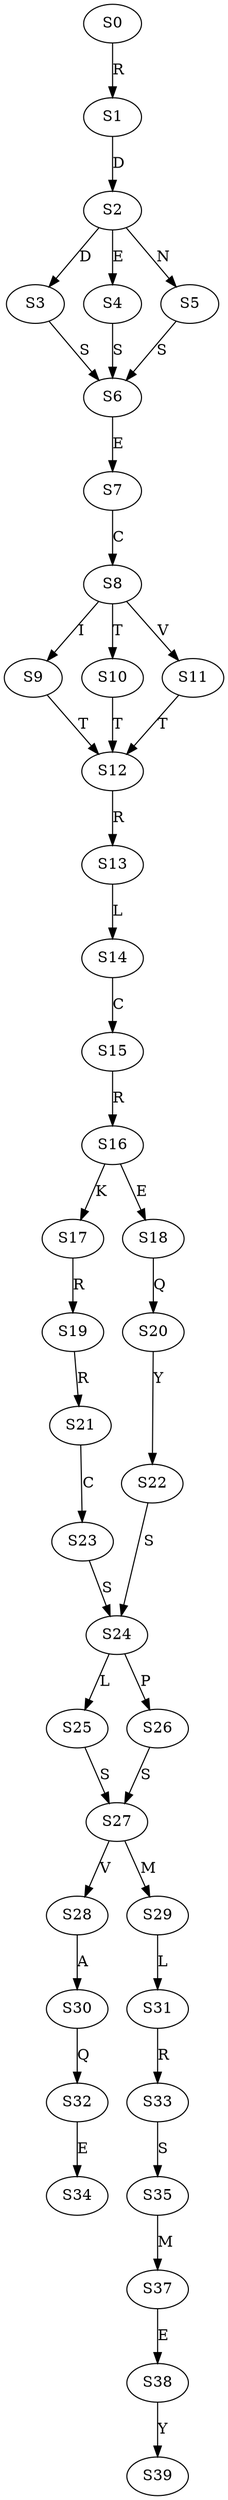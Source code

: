 strict digraph  {
	S0 -> S1 [ label = R ];
	S1 -> S2 [ label = D ];
	S2 -> S3 [ label = D ];
	S2 -> S4 [ label = E ];
	S2 -> S5 [ label = N ];
	S3 -> S6 [ label = S ];
	S4 -> S6 [ label = S ];
	S5 -> S6 [ label = S ];
	S6 -> S7 [ label = E ];
	S7 -> S8 [ label = C ];
	S8 -> S9 [ label = I ];
	S8 -> S10 [ label = T ];
	S8 -> S11 [ label = V ];
	S9 -> S12 [ label = T ];
	S10 -> S12 [ label = T ];
	S11 -> S12 [ label = T ];
	S12 -> S13 [ label = R ];
	S13 -> S14 [ label = L ];
	S14 -> S15 [ label = C ];
	S15 -> S16 [ label = R ];
	S16 -> S17 [ label = K ];
	S16 -> S18 [ label = E ];
	S17 -> S19 [ label = R ];
	S18 -> S20 [ label = Q ];
	S19 -> S21 [ label = R ];
	S20 -> S22 [ label = Y ];
	S21 -> S23 [ label = C ];
	S22 -> S24 [ label = S ];
	S23 -> S24 [ label = S ];
	S24 -> S25 [ label = L ];
	S24 -> S26 [ label = P ];
	S25 -> S27 [ label = S ];
	S26 -> S27 [ label = S ];
	S27 -> S28 [ label = V ];
	S27 -> S29 [ label = M ];
	S28 -> S30 [ label = A ];
	S29 -> S31 [ label = L ];
	S30 -> S32 [ label = Q ];
	S31 -> S33 [ label = R ];
	S32 -> S34 [ label = E ];
	S33 -> S35 [ label = S ];
	S35 -> S37 [ label = M ];
	S37 -> S38 [ label = E ];
	S38 -> S39 [ label = Y ];
}
